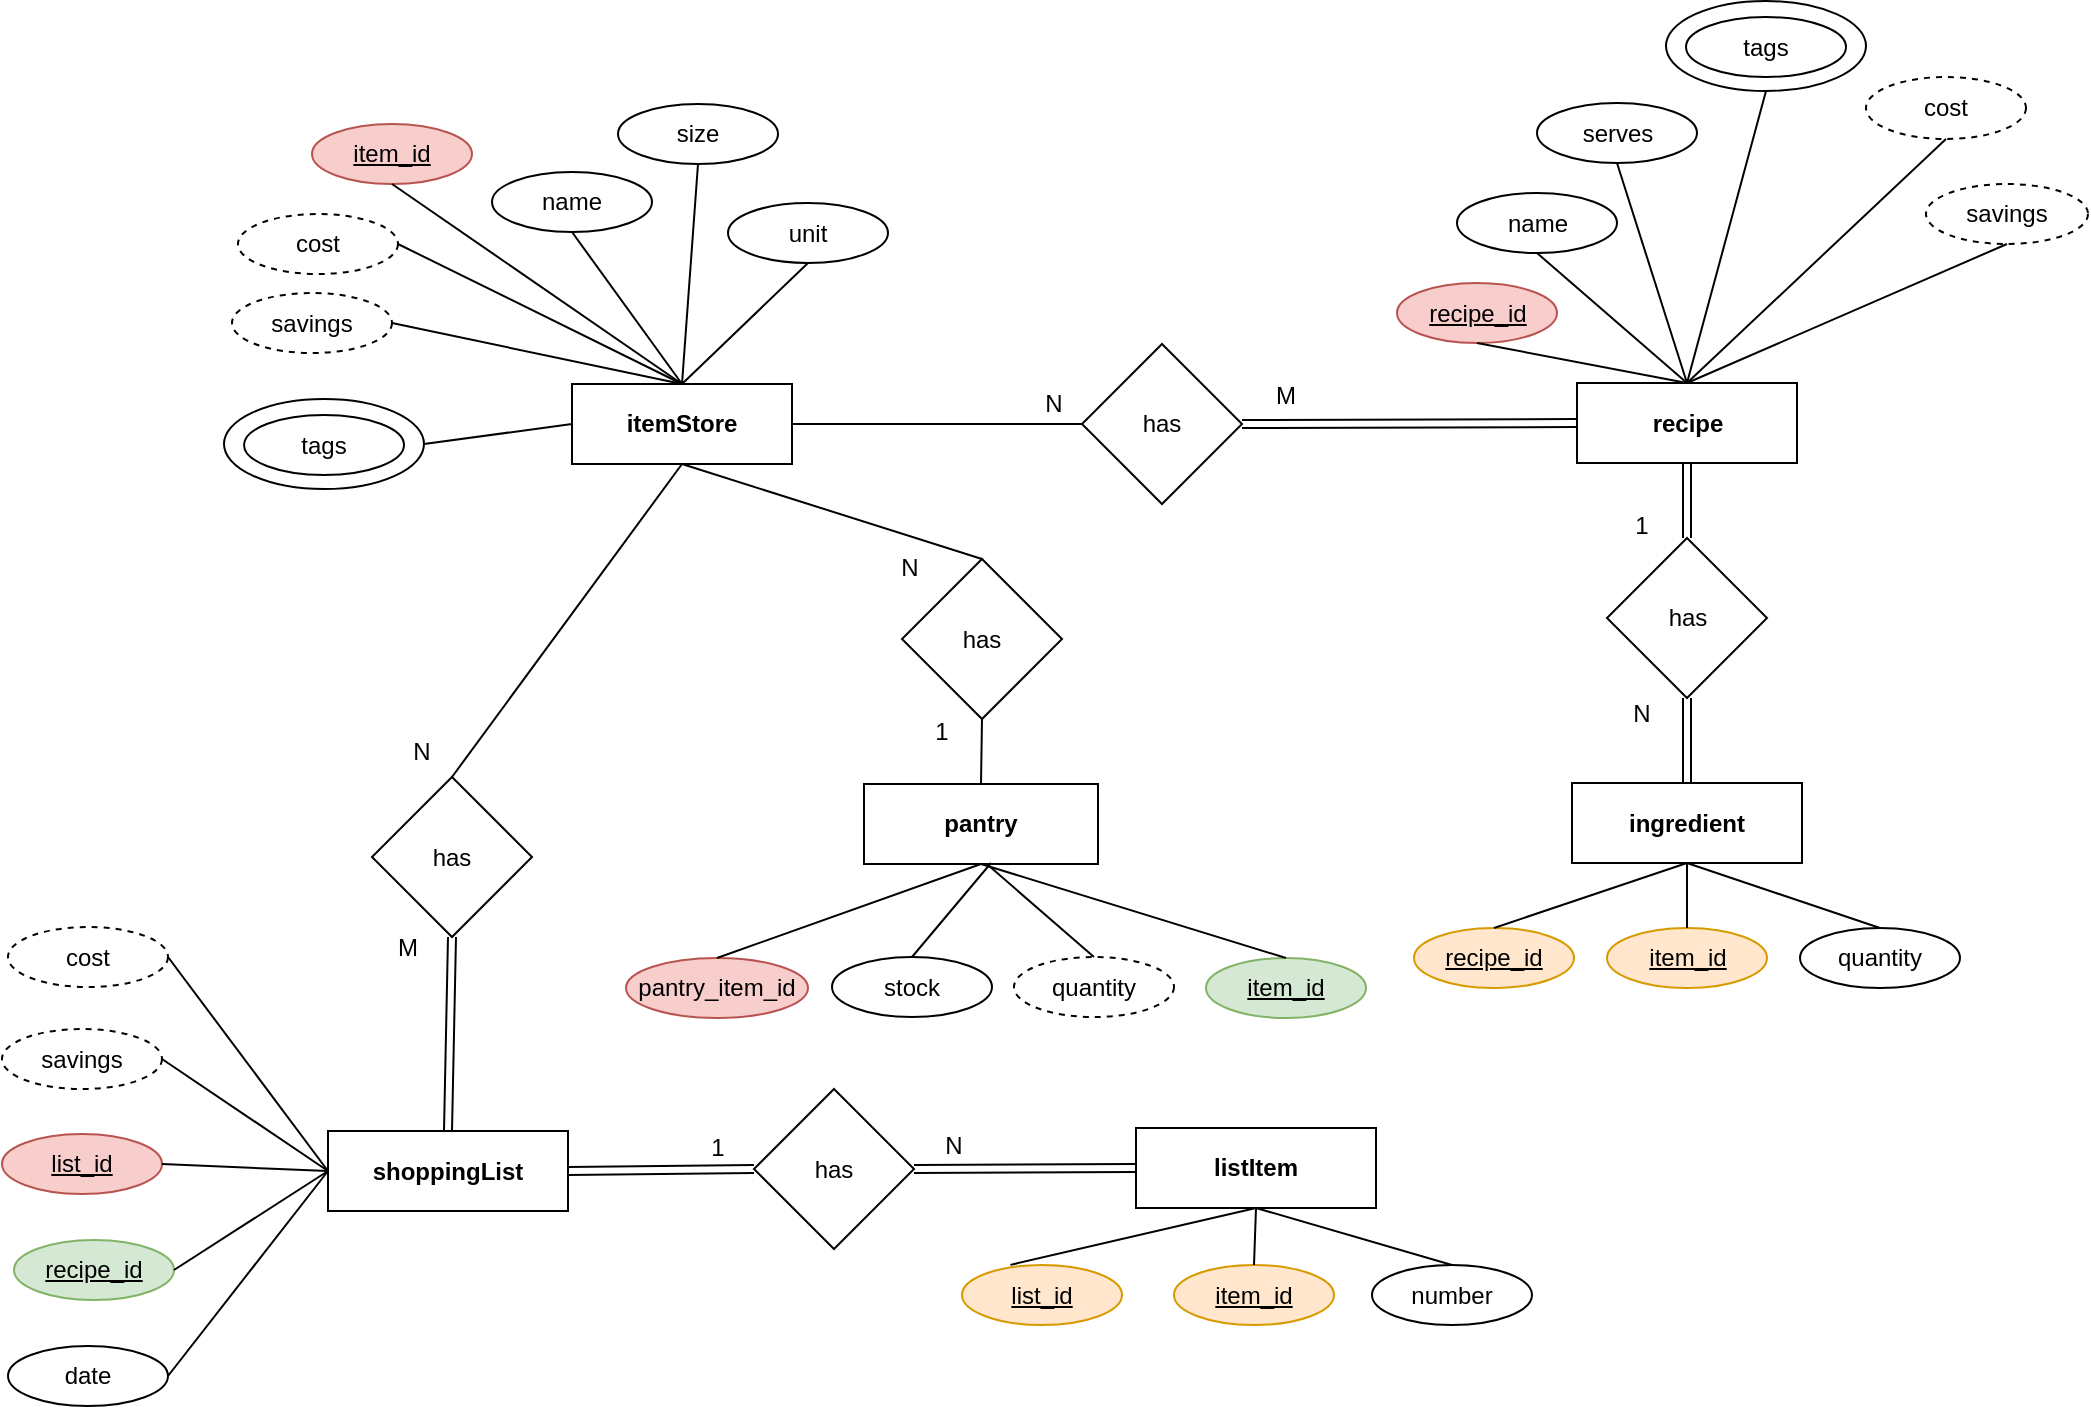<mxfile version="10.6.9" type="github"><diagram name="Page-1" id="efa7a0a1-bf9b-a30e-e6df-94a7791c09e9"><mxGraphModel dx="1311" dy="810" grid="1" gridSize="10" guides="1" tooltips="1" connect="1" arrows="1" fold="1" page="1" pageScale="1" pageWidth="1169" pageHeight="827" background="#ffffff" math="0" shadow="0"><root><mxCell id="0"/><mxCell id="1" parent="0"/><mxCell id="xUlILbrRPCkqYnxF31UA-114" value="itemStore" style="rounded=0;whiteSpace=wrap;html=1;fontStyle=1" parent="1" vertex="1"><mxGeometry x="353" y="270" width="110" height="40" as="geometry"/></mxCell><mxCell id="xUlILbrRPCkqYnxF31UA-116" value="recipe" style="rounded=0;whiteSpace=wrap;html=1;fontStyle=1" parent="1" vertex="1"><mxGeometry x="855.5" y="269.5" width="110" height="40" as="geometry"/></mxCell><mxCell id="xUlILbrRPCkqYnxF31UA-117" value="shoppingList" style="rounded=0;whiteSpace=wrap;html=1;fontStyle=1" parent="1" vertex="1"><mxGeometry x="231" y="643.5" width="120" height="40" as="geometry"/></mxCell><mxCell id="xUlILbrRPCkqYnxF31UA-118" value="pantry" style="rounded=0;whiteSpace=wrap;html=1;fontStyle=1" parent="1" vertex="1"><mxGeometry x="499" y="470" width="117" height="40" as="geometry"/></mxCell><mxCell id="xUlILbrRPCkqYnxF31UA-119" value="item_id" style="ellipse;whiteSpace=wrap;html=1;fillColor=#f8cecc;strokeColor=#b85450;fontStyle=4" parent="1" vertex="1"><mxGeometry x="223" y="140" width="80" height="30" as="geometry"/></mxCell><mxCell id="xUlILbrRPCkqYnxF31UA-120" value="name" style="ellipse;whiteSpace=wrap;html=1;" parent="1" vertex="1"><mxGeometry x="313" y="164" width="80" height="30" as="geometry"/></mxCell><mxCell id="xUlILbrRPCkqYnxF31UA-121" value="unit" style="ellipse;whiteSpace=wrap;html=1;" parent="1" vertex="1"><mxGeometry x="431" y="179.5" width="80" height="30" as="geometry"/></mxCell><mxCell id="RyKfsFZALg2lpTH0nWte-1" value="size" style="ellipse;whiteSpace=wrap;html=1;" vertex="1" parent="1"><mxGeometry x="376" y="130" width="80" height="30" as="geometry"/></mxCell><mxCell id="RyKfsFZALg2lpTH0nWte-2" value="" style="endArrow=none;html=1;entryX=0.5;entryY=1;entryDx=0;entryDy=0;exitX=0.5;exitY=0;exitDx=0;exitDy=0;" edge="1" parent="1" source="xUlILbrRPCkqYnxF31UA-114" target="xUlILbrRPCkqYnxF31UA-119"><mxGeometry width="50" height="50" relative="1" as="geometry"><mxPoint x="231" y="350" as="sourcePoint"/><mxPoint x="281" y="300" as="targetPoint"/></mxGeometry></mxCell><mxCell id="RyKfsFZALg2lpTH0nWte-3" value="" style="endArrow=none;html=1;entryX=0.5;entryY=1;entryDx=0;entryDy=0;exitX=0.5;exitY=0;exitDx=0;exitDy=0;" edge="1" parent="1" source="xUlILbrRPCkqYnxF31UA-114" target="xUlILbrRPCkqYnxF31UA-120"><mxGeometry width="50" height="50" relative="1" as="geometry"><mxPoint x="371" y="290" as="sourcePoint"/><mxPoint x="421" y="240" as="targetPoint"/></mxGeometry></mxCell><mxCell id="RyKfsFZALg2lpTH0nWte-4" value="" style="endArrow=none;html=1;entryX=0.5;entryY=1;entryDx=0;entryDy=0;exitX=0.5;exitY=0;exitDx=0;exitDy=0;" edge="1" parent="1" source="xUlILbrRPCkqYnxF31UA-114" target="RyKfsFZALg2lpTH0nWte-1"><mxGeometry width="50" height="50" relative="1" as="geometry"><mxPoint x="401" y="290" as="sourcePoint"/><mxPoint x="451" y="240" as="targetPoint"/></mxGeometry></mxCell><mxCell id="RyKfsFZALg2lpTH0nWte-5" value="" style="endArrow=none;html=1;entryX=0.5;entryY=1;entryDx=0;entryDy=0;exitX=0.5;exitY=0;exitDx=0;exitDy=0;" edge="1" parent="1" source="xUlILbrRPCkqYnxF31UA-114" target="xUlILbrRPCkqYnxF31UA-121"><mxGeometry width="50" height="50" relative="1" as="geometry"><mxPoint x="491" y="300" as="sourcePoint"/><mxPoint x="541" y="250" as="targetPoint"/></mxGeometry></mxCell><mxCell id="RyKfsFZALg2lpTH0nWte-6" value="recipe_id" style="ellipse;whiteSpace=wrap;html=1;fillColor=#f8cecc;strokeColor=#b85450;fontStyle=4" vertex="1" parent="1"><mxGeometry x="765.5" y="219.5" width="80" height="30" as="geometry"/></mxCell><mxCell id="RyKfsFZALg2lpTH0nWte-7" value="name" style="ellipse;whiteSpace=wrap;html=1;" vertex="1" parent="1"><mxGeometry x="795.5" y="174.5" width="80" height="30" as="geometry"/></mxCell><mxCell id="RyKfsFZALg2lpTH0nWte-9" value="has" style="rhombus;whiteSpace=wrap;html=1;" vertex="1" parent="1"><mxGeometry x="253" y="466.5" width="80" height="80" as="geometry"/></mxCell><mxCell id="RyKfsFZALg2lpTH0nWte-12" value="cost" style="ellipse;whiteSpace=wrap;html=1;dashed=1;" vertex="1" parent="1"><mxGeometry x="186" y="185" width="80" height="30" as="geometry"/></mxCell><mxCell id="RyKfsFZALg2lpTH0nWte-13" value="savings" style="ellipse;whiteSpace=wrap;html=1;dashed=1;" vertex="1" parent="1"><mxGeometry x="183" y="224.5" width="80" height="30" as="geometry"/></mxCell><mxCell id="RyKfsFZALg2lpTH0nWte-14" value="list_id" style="ellipse;whiteSpace=wrap;html=1;fillColor=#f8cecc;strokeColor=#b85450;fontStyle=4" vertex="1" parent="1"><mxGeometry x="68" y="645" width="80" height="30" as="geometry"/></mxCell><mxCell id="RyKfsFZALg2lpTH0nWte-15" value="" style="endArrow=none;html=1;exitX=0.5;exitY=1;exitDx=0;exitDy=0;entryX=0.5;entryY=0;entryDx=0;entryDy=0;" edge="1" parent="1" source="xUlILbrRPCkqYnxF31UA-114" target="RyKfsFZALg2lpTH0nWte-9"><mxGeometry width="50" height="50" relative="1" as="geometry"><mxPoint x="541" y="470" as="sourcePoint"/><mxPoint x="591" y="420" as="targetPoint"/></mxGeometry></mxCell><mxCell id="RyKfsFZALg2lpTH0nWte-16" value="" style="shape=link;html=1;exitX=0.5;exitY=0;exitDx=0;exitDy=0;entryX=0.5;entryY=1;entryDx=0;entryDy=0;" edge="1" parent="1" source="xUlILbrRPCkqYnxF31UA-117" target="RyKfsFZALg2lpTH0nWte-9"><mxGeometry width="50" height="50" relative="1" as="geometry"><mxPoint x="256" y="584.5" as="sourcePoint"/><mxPoint x="306" y="534.5" as="targetPoint"/></mxGeometry></mxCell><mxCell id="RyKfsFZALg2lpTH0nWte-17" value="has" style="rhombus;whiteSpace=wrap;html=1;" vertex="1" parent="1"><mxGeometry x="608" y="250" width="80" height="80" as="geometry"/></mxCell><mxCell id="RyKfsFZALg2lpTH0nWte-18" value="" style="endArrow=none;html=1;exitX=1;exitY=0.5;exitDx=0;exitDy=0;entryX=0;entryY=0.5;entryDx=0;entryDy=0;" edge="1" parent="1" source="xUlILbrRPCkqYnxF31UA-114" target="RyKfsFZALg2lpTH0nWte-17"><mxGeometry width="50" height="50" relative="1" as="geometry"><mxPoint x="471" y="360" as="sourcePoint"/><mxPoint x="521" y="310" as="targetPoint"/></mxGeometry></mxCell><mxCell id="RyKfsFZALg2lpTH0nWte-19" value="" style="shape=link;html=1;exitX=1;exitY=0.5;exitDx=0;exitDy=0;entryX=0;entryY=0.5;entryDx=0;entryDy=0;" edge="1" parent="1" source="RyKfsFZALg2lpTH0nWte-17" target="xUlILbrRPCkqYnxF31UA-116"><mxGeometry width="50" height="50" relative="1" as="geometry"><mxPoint x="755.929" y="289.5" as="sourcePoint"/><mxPoint x="825.5" y="329.5" as="targetPoint"/></mxGeometry></mxCell><mxCell id="RyKfsFZALg2lpTH0nWte-20" value="" style="endArrow=none;html=1;entryX=0;entryY=0.5;entryDx=0;entryDy=0;exitX=1;exitY=0.5;exitDx=0;exitDy=0;" edge="1" parent="1" source="RyKfsFZALg2lpTH0nWte-14" target="xUlILbrRPCkqYnxF31UA-117"><mxGeometry width="50" height="50" relative="1" as="geometry"><mxPoint x="286" y="744.5" as="sourcePoint"/><mxPoint x="336" y="694.5" as="targetPoint"/></mxGeometry></mxCell><mxCell id="RyKfsFZALg2lpTH0nWte-24" value="N" style="text;html=1;strokeColor=none;fillColor=none;align=center;verticalAlign=middle;whiteSpace=wrap;rounded=0;dashed=1;" vertex="1" parent="1"><mxGeometry x="574" y="270" width="40" height="20" as="geometry"/></mxCell><mxCell id="RyKfsFZALg2lpTH0nWte-25" value="M" style="text;html=1;strokeColor=none;fillColor=none;align=center;verticalAlign=middle;whiteSpace=wrap;rounded=0;dashed=1;" vertex="1" parent="1"><mxGeometry x="690" y="265.5" width="40" height="20" as="geometry"/></mxCell><mxCell id="RyKfsFZALg2lpTH0nWte-26" value="N" style="text;html=1;strokeColor=none;fillColor=none;align=center;verticalAlign=middle;whiteSpace=wrap;rounded=0;dashed=1;" vertex="1" parent="1"><mxGeometry x="258" y="443.5" width="40" height="20" as="geometry"/></mxCell><mxCell id="RyKfsFZALg2lpTH0nWte-27" value="M" style="text;html=1;strokeColor=none;fillColor=none;align=center;verticalAlign=middle;whiteSpace=wrap;rounded=0;dashed=1;" vertex="1" parent="1"><mxGeometry x="251" y="541.5" width="40" height="20" as="geometry"/></mxCell><mxCell id="RyKfsFZALg2lpTH0nWte-28" value="" style="endArrow=none;html=1;entryX=0.5;entryY=1;entryDx=0;entryDy=0;exitX=0.5;exitY=0;exitDx=0;exitDy=0;" edge="1" parent="1" source="xUlILbrRPCkqYnxF31UA-116" target="RyKfsFZALg2lpTH0nWte-6"><mxGeometry width="50" height="50" relative="1" as="geometry"><mxPoint x="865.5" y="269.5" as="sourcePoint"/><mxPoint x="915.5" y="219.5" as="targetPoint"/></mxGeometry></mxCell><mxCell id="RyKfsFZALg2lpTH0nWte-29" value="" style="endArrow=none;html=1;entryX=0.5;entryY=1;entryDx=0;entryDy=0;exitX=0.5;exitY=0;exitDx=0;exitDy=0;" edge="1" parent="1" source="xUlILbrRPCkqYnxF31UA-116" target="RyKfsFZALg2lpTH0nWte-7"><mxGeometry width="50" height="50" relative="1" as="geometry"><mxPoint x="895.5" y="289.5" as="sourcePoint"/><mxPoint x="945.5" y="239.5" as="targetPoint"/></mxGeometry></mxCell><mxCell id="RyKfsFZALg2lpTH0nWte-31" value="serves" style="ellipse;whiteSpace=wrap;html=1;" vertex="1" parent="1"><mxGeometry x="835.5" y="129.5" width="80" height="30" as="geometry"/></mxCell><mxCell id="RyKfsFZALg2lpTH0nWte-32" value="" style="endArrow=none;html=1;entryX=0.5;entryY=1;entryDx=0;entryDy=0;exitX=0.5;exitY=0;exitDx=0;exitDy=0;" edge="1" parent="1" source="xUlILbrRPCkqYnxF31UA-116" target="RyKfsFZALg2lpTH0nWte-31"><mxGeometry width="50" height="50" relative="1" as="geometry"><mxPoint x="955.5" y="409.5" as="sourcePoint"/><mxPoint x="1005.5" y="359.5" as="targetPoint"/></mxGeometry></mxCell><mxCell id="RyKfsFZALg2lpTH0nWte-33" value="cost" style="ellipse;whiteSpace=wrap;html=1;dashed=1;" vertex="1" parent="1"><mxGeometry x="1000" y="116.5" width="80" height="31" as="geometry"/></mxCell><mxCell id="RyKfsFZALg2lpTH0nWte-34" value="savings" style="ellipse;whiteSpace=wrap;html=1;dashed=1;" vertex="1" parent="1"><mxGeometry x="1030" y="170" width="81" height="30" as="geometry"/></mxCell><mxCell id="RyKfsFZALg2lpTH0nWte-35" value="" style="endArrow=none;html=1;exitX=0.5;exitY=1;exitDx=0;exitDy=0;" edge="1" parent="1" source="RyKfsFZALg2lpTH0nWte-33"><mxGeometry width="50" height="50" relative="1" as="geometry"><mxPoint x="835.5" y="399.5" as="sourcePoint"/><mxPoint x="910.5" y="269.5" as="targetPoint"/></mxGeometry></mxCell><mxCell id="RyKfsFZALg2lpTH0nWte-36" value="" style="endArrow=none;html=1;exitX=0.5;exitY=1;exitDx=0;exitDy=0;" edge="1" parent="1" source="RyKfsFZALg2lpTH0nWte-34"><mxGeometry width="50" height="50" relative="1" as="geometry"><mxPoint x="905.5" y="389.5" as="sourcePoint"/><mxPoint x="910.5" y="269.5" as="targetPoint"/></mxGeometry></mxCell><mxCell id="RyKfsFZALg2lpTH0nWte-42" value="date" style="ellipse;whiteSpace=wrap;html=1;" vertex="1" parent="1"><mxGeometry x="71" y="751" width="80" height="30" as="geometry"/></mxCell><mxCell id="RyKfsFZALg2lpTH0nWte-43" value="" style="endArrow=none;html=1;exitX=0;exitY=0.5;exitDx=0;exitDy=0;entryX=1;entryY=0.5;entryDx=0;entryDy=0;" edge="1" parent="1" source="xUlILbrRPCkqYnxF31UA-117" target="RyKfsFZALg2lpTH0nWte-42"><mxGeometry width="50" height="50" relative="1" as="geometry"><mxPoint x="376" y="684.5" as="sourcePoint"/><mxPoint x="426" y="634.5" as="targetPoint"/></mxGeometry></mxCell><mxCell id="RyKfsFZALg2lpTH0nWte-44" value="item_id" style="ellipse;whiteSpace=wrap;html=1;fillColor=#d5e8d4;strokeColor=#82b366;fontStyle=4" vertex="1" parent="1"><mxGeometry x="670" y="557" width="80" height="30" as="geometry"/></mxCell><mxCell id="RyKfsFZALg2lpTH0nWte-51" value="" style="endArrow=none;html=1;entryX=0.5;entryY=0;entryDx=0;entryDy=0;exitX=1;exitY=0.5;exitDx=0;exitDy=0;" edge="1" parent="1" source="RyKfsFZALg2lpTH0nWte-12" target="xUlILbrRPCkqYnxF31UA-114"><mxGeometry width="50" height="50" relative="1" as="geometry"><mxPoint x="261" y="400" as="sourcePoint"/><mxPoint x="311" y="350" as="targetPoint"/></mxGeometry></mxCell><mxCell id="RyKfsFZALg2lpTH0nWte-52" value="" style="endArrow=none;html=1;entryX=0.5;entryY=0;entryDx=0;entryDy=0;exitX=1;exitY=0.5;exitDx=0;exitDy=0;" edge="1" parent="1" source="RyKfsFZALg2lpTH0nWte-13" target="xUlILbrRPCkqYnxF31UA-114"><mxGeometry width="50" height="50" relative="1" as="geometry"><mxPoint x="271" y="300" as="sourcePoint"/><mxPoint x="321" y="250" as="targetPoint"/></mxGeometry></mxCell><mxCell id="RyKfsFZALg2lpTH0nWte-54" value="cost" style="ellipse;whiteSpace=wrap;html=1;dashed=1;" vertex="1" parent="1"><mxGeometry x="71" y="541.5" width="80" height="30" as="geometry"/></mxCell><mxCell id="RyKfsFZALg2lpTH0nWte-55" value="savings" style="ellipse;whiteSpace=wrap;html=1;dashed=1;" vertex="1" parent="1"><mxGeometry x="68" y="592.5" width="80" height="30" as="geometry"/></mxCell><mxCell id="RyKfsFZALg2lpTH0nWte-59" value="" style="ellipse;whiteSpace=wrap;html=1;" vertex="1" parent="1"><mxGeometry x="179" y="277.5" width="100" height="45" as="geometry"/></mxCell><mxCell id="RyKfsFZALg2lpTH0nWte-60" value="tags" style="ellipse;whiteSpace=wrap;html=1;fontStyle=0" vertex="1" parent="1"><mxGeometry x="189" y="285.5" width="80" height="30" as="geometry"/></mxCell><mxCell id="RyKfsFZALg2lpTH0nWte-61" value="" style="ellipse;whiteSpace=wrap;html=1;" vertex="1" parent="1"><mxGeometry x="900" y="78.5" width="100" height="45" as="geometry"/></mxCell><mxCell id="RyKfsFZALg2lpTH0nWte-62" value="tags" style="ellipse;whiteSpace=wrap;html=1;fontStyle=0" vertex="1" parent="1"><mxGeometry x="910" y="86.5" width="80" height="30" as="geometry"/></mxCell><mxCell id="RyKfsFZALg2lpTH0nWte-63" value="" style="endArrow=none;html=1;entryX=0;entryY=0.5;entryDx=0;entryDy=0;exitX=1;exitY=0.5;exitDx=0;exitDy=0;" edge="1" parent="1" source="RyKfsFZALg2lpTH0nWte-59" target="xUlILbrRPCkqYnxF31UA-114"><mxGeometry width="50" height="50" relative="1" as="geometry"><mxPoint x="291" y="360" as="sourcePoint"/><mxPoint x="341" y="310" as="targetPoint"/></mxGeometry></mxCell><mxCell id="RyKfsFZALg2lpTH0nWte-64" value="" style="endArrow=none;html=1;entryX=0.5;entryY=1;entryDx=0;entryDy=0;" edge="1" parent="1" target="RyKfsFZALg2lpTH0nWte-61"><mxGeometry width="50" height="50" relative="1" as="geometry"><mxPoint x="910.5" y="269.5" as="sourcePoint"/><mxPoint x="995.5" y="329.5" as="targetPoint"/></mxGeometry></mxCell><mxCell id="RyKfsFZALg2lpTH0nWte-65" value="recipe_id" style="ellipse;whiteSpace=wrap;html=1;fillColor=#d5e8d4;strokeColor=#82b366;fontStyle=4" vertex="1" parent="1"><mxGeometry x="74" y="698" width="80" height="30" as="geometry"/></mxCell><mxCell id="RyKfsFZALg2lpTH0nWte-66" value="" style="endArrow=none;html=1;entryX=0;entryY=0.5;entryDx=0;entryDy=0;exitX=1;exitY=0.5;exitDx=0;exitDy=0;" edge="1" parent="1" source="RyKfsFZALg2lpTH0nWte-65" target="xUlILbrRPCkqYnxF31UA-117"><mxGeometry width="50" height="50" relative="1" as="geometry"><mxPoint x="286" y="724.5" as="sourcePoint"/><mxPoint x="336" y="674.5" as="targetPoint"/></mxGeometry></mxCell><mxCell id="RyKfsFZALg2lpTH0nWte-73" value="stock" style="ellipse;whiteSpace=wrap;html=1;" vertex="1" parent="1"><mxGeometry x="483" y="556.5" width="80" height="30" as="geometry"/></mxCell><mxCell id="RyKfsFZALg2lpTH0nWte-74" value="" style="endArrow=none;html=1;entryX=0.5;entryY=1;entryDx=0;entryDy=0;exitX=0.5;exitY=0;exitDx=0;exitDy=0;" edge="1" parent="1" source="RyKfsFZALg2lpTH0nWte-44" target="xUlILbrRPCkqYnxF31UA-118"><mxGeometry width="50" height="50" relative="1" as="geometry"><mxPoint x="392.5" y="519.5" as="sourcePoint"/><mxPoint x="442.5" y="469.5" as="targetPoint"/></mxGeometry></mxCell><mxCell id="RyKfsFZALg2lpTH0nWte-75" value="" style="endArrow=none;html=1;exitX=0.5;exitY=0;exitDx=0;exitDy=0;" edge="1" parent="1" source="RyKfsFZALg2lpTH0nWte-73"><mxGeometry width="50" height="50" relative="1" as="geometry"><mxPoint x="512.5" y="559.5" as="sourcePoint"/><mxPoint x="562.5" y="509.5" as="targetPoint"/></mxGeometry></mxCell><mxCell id="RyKfsFZALg2lpTH0nWte-76" value="" style="endArrow=none;html=1;exitX=1;exitY=0.5;exitDx=0;exitDy=0;entryX=0;entryY=0.5;entryDx=0;entryDy=0;" edge="1" parent="1" source="RyKfsFZALg2lpTH0nWte-54" target="xUlILbrRPCkqYnxF31UA-117"><mxGeometry width="50" height="50" relative="1" as="geometry"><mxPoint x="176" y="634.5" as="sourcePoint"/><mxPoint x="226" y="584.5" as="targetPoint"/></mxGeometry></mxCell><mxCell id="RyKfsFZALg2lpTH0nWte-77" value="" style="endArrow=none;html=1;entryX=0;entryY=0.5;entryDx=0;entryDy=0;exitX=1;exitY=0.5;exitDx=0;exitDy=0;" edge="1" parent="1" source="RyKfsFZALg2lpTH0nWte-55" target="xUlILbrRPCkqYnxF31UA-117"><mxGeometry width="50" height="50" relative="1" as="geometry"><mxPoint x="136" y="684.5" as="sourcePoint"/><mxPoint x="186" y="634.5" as="targetPoint"/></mxGeometry></mxCell><mxCell id="RyKfsFZALg2lpTH0nWte-82" value="ingredient" style="rounded=0;whiteSpace=wrap;html=1;fontStyle=1" vertex="1" parent="1"><mxGeometry x="853" y="469.5" width="115" height="40" as="geometry"/></mxCell><mxCell id="RyKfsFZALg2lpTH0nWte-83" value="recipe_id" style="ellipse;whiteSpace=wrap;html=1;fillColor=#ffe6cc;strokeColor=#d79b00;fontStyle=4" vertex="1" parent="1"><mxGeometry x="774" y="542" width="80" height="30" as="geometry"/></mxCell><mxCell id="RyKfsFZALg2lpTH0nWte-84" value="item_id" style="ellipse;whiteSpace=wrap;html=1;fillColor=#ffe6cc;strokeColor=#d79b00;fontStyle=4" vertex="1" parent="1"><mxGeometry x="870.5" y="542" width="80" height="30" as="geometry"/></mxCell><mxCell id="RyKfsFZALg2lpTH0nWte-85" value="quantity" style="ellipse;whiteSpace=wrap;html=1;" vertex="1" parent="1"><mxGeometry x="967" y="542" width="80" height="30" as="geometry"/></mxCell><mxCell id="RyKfsFZALg2lpTH0nWte-87" value="" style="endArrow=none;html=1;entryX=0.5;entryY=1;entryDx=0;entryDy=0;exitX=0.5;exitY=0;exitDx=0;exitDy=0;" edge="1" parent="1" source="RyKfsFZALg2lpTH0nWte-83" target="RyKfsFZALg2lpTH0nWte-82"><mxGeometry width="50" height="50" relative="1" as="geometry"><mxPoint x="780.5" y="539.5" as="sourcePoint"/><mxPoint x="830.5" y="489.5" as="targetPoint"/></mxGeometry></mxCell><mxCell id="RyKfsFZALg2lpTH0nWte-88" value="" style="endArrow=none;html=1;exitX=0.5;exitY=1;exitDx=0;exitDy=0;entryX=0.5;entryY=0;entryDx=0;entryDy=0;" edge="1" parent="1" source="RyKfsFZALg2lpTH0nWte-82" target="RyKfsFZALg2lpTH0nWte-84"><mxGeometry width="50" height="50" relative="1" as="geometry"><mxPoint x="1030.5" y="559.5" as="sourcePoint"/><mxPoint x="1080.5" y="509.5" as="targetPoint"/></mxGeometry></mxCell><mxCell id="RyKfsFZALg2lpTH0nWte-89" value="" style="endArrow=none;html=1;exitX=0.5;exitY=1;exitDx=0;exitDy=0;entryX=0.5;entryY=0;entryDx=0;entryDy=0;" edge="1" parent="1" source="RyKfsFZALg2lpTH0nWte-82" target="RyKfsFZALg2lpTH0nWte-85"><mxGeometry width="50" height="50" relative="1" as="geometry"><mxPoint x="1000.5" y="489.5" as="sourcePoint"/><mxPoint x="1050.5" y="439.5" as="targetPoint"/></mxGeometry></mxCell><mxCell id="RyKfsFZALg2lpTH0nWte-90" value="quantity" style="ellipse;whiteSpace=wrap;html=1;dashed=1;" vertex="1" parent="1"><mxGeometry x="574" y="556.5" width="80" height="30" as="geometry"/></mxCell><mxCell id="RyKfsFZALg2lpTH0nWte-91" value="" style="endArrow=none;html=1;entryX=0.5;entryY=0;entryDx=0;entryDy=0;" edge="1" parent="1" target="RyKfsFZALg2lpTH0nWte-90"><mxGeometry width="50" height="50" relative="1" as="geometry"><mxPoint x="561" y="510.5" as="sourcePoint"/><mxPoint x="701" y="487.5" as="targetPoint"/></mxGeometry></mxCell><mxCell id="RyKfsFZALg2lpTH0nWte-92" value="has" style="rhombus;whiteSpace=wrap;html=1;" vertex="1" parent="1"><mxGeometry x="870.5" y="347" width="80" height="80" as="geometry"/></mxCell><mxCell id="RyKfsFZALg2lpTH0nWte-94" value="" style="shape=link;html=1;entryX=0.5;entryY=1;entryDx=0;entryDy=0;exitX=0.5;exitY=0;exitDx=0;exitDy=0;" edge="1" parent="1" source="RyKfsFZALg2lpTH0nWte-92" target="xUlILbrRPCkqYnxF31UA-116"><mxGeometry width="50" height="50" relative="1" as="geometry"><mxPoint x="841" y="400" as="sourcePoint"/><mxPoint x="891" y="350" as="targetPoint"/></mxGeometry></mxCell><mxCell id="RyKfsFZALg2lpTH0nWte-97" value="" style="shape=link;html=1;exitX=0.5;exitY=0;exitDx=0;exitDy=0;entryX=0.5;entryY=1;entryDx=0;entryDy=0;" edge="1" parent="1" source="RyKfsFZALg2lpTH0nWte-82" target="RyKfsFZALg2lpTH0nWte-92"><mxGeometry width="50" height="50" relative="1" as="geometry"><mxPoint x="879.5" y="465" as="sourcePoint"/><mxPoint x="929.5" y="415" as="targetPoint"/></mxGeometry></mxCell><mxCell id="RyKfsFZALg2lpTH0nWte-98" value="has" style="rhombus;whiteSpace=wrap;html=1;" vertex="1" parent="1"><mxGeometry x="518" y="357.5" width="80" height="80" as="geometry"/></mxCell><mxCell id="RyKfsFZALg2lpTH0nWte-101" value="" style="endArrow=none;html=1;entryX=0.5;entryY=1;entryDx=0;entryDy=0;exitX=0.5;exitY=0;exitDx=0;exitDy=0;" edge="1" parent="1" source="RyKfsFZALg2lpTH0nWte-98" target="xUlILbrRPCkqYnxF31UA-114"><mxGeometry width="50" height="50" relative="1" as="geometry"><mxPoint x="491" y="440" as="sourcePoint"/><mxPoint x="541" y="390" as="targetPoint"/></mxGeometry></mxCell><mxCell id="RyKfsFZALg2lpTH0nWte-102" value="" style="endArrow=none;html=1;entryX=0.5;entryY=1;entryDx=0;entryDy=0;exitX=0.5;exitY=0;exitDx=0;exitDy=0;" edge="1" parent="1" source="xUlILbrRPCkqYnxF31UA-118" target="RyKfsFZALg2lpTH0nWte-98"><mxGeometry width="50" height="50" relative="1" as="geometry"><mxPoint x="462" y="546.5" as="sourcePoint"/><mxPoint x="512" y="496.5" as="targetPoint"/></mxGeometry></mxCell><mxCell id="RyKfsFZALg2lpTH0nWte-103" value="N" style="text;html=1;strokeColor=none;fillColor=none;align=center;verticalAlign=middle;whiteSpace=wrap;rounded=0;dashed=1;" vertex="1" parent="1"><mxGeometry x="868" y="425" width="40" height="20" as="geometry"/></mxCell><mxCell id="RyKfsFZALg2lpTH0nWte-104" value="1" style="text;html=1;strokeColor=none;fillColor=none;align=center;verticalAlign=middle;whiteSpace=wrap;rounded=0;dashed=1;" vertex="1" parent="1"><mxGeometry x="868" y="331" width="40" height="20" as="geometry"/></mxCell><mxCell id="RyKfsFZALg2lpTH0nWte-105" value="N" style="text;html=1;strokeColor=none;fillColor=none;align=center;verticalAlign=middle;whiteSpace=wrap;rounded=0;dashed=1;" vertex="1" parent="1"><mxGeometry x="502" y="351.5" width="40" height="20" as="geometry"/></mxCell><mxCell id="RyKfsFZALg2lpTH0nWte-106" value="1" style="text;html=1;strokeColor=none;fillColor=none;align=center;verticalAlign=middle;whiteSpace=wrap;rounded=0;dashed=1;" vertex="1" parent="1"><mxGeometry x="518" y="433.5" width="40" height="20" as="geometry"/></mxCell><mxCell id="RyKfsFZALg2lpTH0nWte-108" value="listItem" style="rounded=0;whiteSpace=wrap;html=1;fontStyle=1" vertex="1" parent="1"><mxGeometry x="635" y="642" width="120" height="40" as="geometry"/></mxCell><mxCell id="RyKfsFZALg2lpTH0nWte-112" value="list_id" style="ellipse;whiteSpace=wrap;html=1;fillColor=#ffe6cc;strokeColor=#d79b00;fontStyle=4" vertex="1" parent="1"><mxGeometry x="548" y="710.5" width="80" height="30" as="geometry"/></mxCell><mxCell id="RyKfsFZALg2lpTH0nWte-113" value="item_id" style="ellipse;whiteSpace=wrap;html=1;fillColor=#ffe6cc;strokeColor=#d79b00;fontStyle=4" vertex="1" parent="1"><mxGeometry x="654" y="710.5" width="80" height="30" as="geometry"/></mxCell><mxCell id="RyKfsFZALg2lpTH0nWte-114" value="number" style="ellipse;whiteSpace=wrap;html=1;" vertex="1" parent="1"><mxGeometry x="753" y="710.5" width="80" height="30" as="geometry"/></mxCell><mxCell id="RyKfsFZALg2lpTH0nWte-115" value="" style="endArrow=none;html=1;entryX=0.5;entryY=1;entryDx=0;entryDy=0;exitX=0.5;exitY=1;exitDx=0;exitDy=0;" edge="1" parent="1" source="RyKfsFZALg2lpTH0nWte-108"><mxGeometry width="50" height="50" relative="1" as="geometry"><mxPoint x="447.5" y="739" as="sourcePoint"/><mxPoint x="572.214" y="710.429" as="targetPoint"/></mxGeometry></mxCell><mxCell id="RyKfsFZALg2lpTH0nWte-116" value="" style="endArrow=none;html=1;exitX=0.5;exitY=0;exitDx=0;exitDy=0;entryX=0.5;entryY=1;entryDx=0;entryDy=0;" edge="1" parent="1" source="RyKfsFZALg2lpTH0nWte-113" target="RyKfsFZALg2lpTH0nWte-108"><mxGeometry width="50" height="50" relative="1" as="geometry"><mxPoint x="851" y="680.5" as="sourcePoint"/><mxPoint x="705.714" y="681.929" as="targetPoint"/></mxGeometry></mxCell><mxCell id="RyKfsFZALg2lpTH0nWte-117" value="" style="endArrow=none;html=1;exitX=0.5;exitY=0;exitDx=0;exitDy=0;entryX=0.5;entryY=1;entryDx=0;entryDy=0;" edge="1" parent="1" source="RyKfsFZALg2lpTH0nWte-114" target="RyKfsFZALg2lpTH0nWte-108"><mxGeometry width="50" height="50" relative="1" as="geometry"><mxPoint x="841" y="720.5" as="sourcePoint"/><mxPoint x="830" y="650.5" as="targetPoint"/></mxGeometry></mxCell><mxCell id="RyKfsFZALg2lpTH0nWte-118" value="has" style="rhombus;whiteSpace=wrap;html=1;" vertex="1" parent="1"><mxGeometry x="444" y="622.5" width="80" height="80" as="geometry"/></mxCell><mxCell id="RyKfsFZALg2lpTH0nWte-123" value="" style="shape=link;html=1;entryX=0;entryY=0.5;entryDx=0;entryDy=0;exitX=1;exitY=0.5;exitDx=0;exitDy=0;" edge="1" parent="1" source="xUlILbrRPCkqYnxF31UA-117" target="RyKfsFZALg2lpTH0nWte-118"><mxGeometry width="50" height="50" relative="1" as="geometry"><mxPoint x="363" y="750" as="sourcePoint"/><mxPoint x="413" y="700" as="targetPoint"/></mxGeometry></mxCell><mxCell id="RyKfsFZALg2lpTH0nWte-124" value="" style="shape=link;html=1;exitX=1;exitY=0.5;exitDx=0;exitDy=0;entryX=0;entryY=0.5;entryDx=0;entryDy=0;" edge="1" parent="1" source="RyKfsFZALg2lpTH0nWte-118" target="RyKfsFZALg2lpTH0nWte-108"><mxGeometry width="50" height="50" relative="1" as="geometry"><mxPoint x="553" y="650" as="sourcePoint"/><mxPoint x="603" y="600" as="targetPoint"/></mxGeometry></mxCell><mxCell id="RyKfsFZALg2lpTH0nWte-125" value="1" style="text;html=1;strokeColor=none;fillColor=none;align=center;verticalAlign=middle;whiteSpace=wrap;rounded=0;dashed=1;" vertex="1" parent="1"><mxGeometry x="406" y="642" width="40" height="20" as="geometry"/></mxCell><mxCell id="RyKfsFZALg2lpTH0nWte-126" value="N" style="text;html=1;strokeColor=none;fillColor=none;align=center;verticalAlign=middle;whiteSpace=wrap;rounded=0;dashed=1;" vertex="1" parent="1"><mxGeometry x="524" y="641" width="40" height="20" as="geometry"/></mxCell><mxCell id="RyKfsFZALg2lpTH0nWte-127" value="pantry_item_id" style="ellipse;whiteSpace=wrap;html=1;fillColor=#f8cecc;strokeColor=#b85450;" vertex="1" parent="1"><mxGeometry x="380" y="557" width="91" height="30" as="geometry"/></mxCell><mxCell id="RyKfsFZALg2lpTH0nWte-130" value="" style="endArrow=none;html=1;exitX=0.5;exitY=0;exitDx=0;exitDy=0;entryX=0.5;entryY=1;entryDx=0;entryDy=0;" edge="1" parent="1" source="RyKfsFZALg2lpTH0nWte-127" target="xUlILbrRPCkqYnxF31UA-118"><mxGeometry width="50" height="50" relative="1" as="geometry"><mxPoint x="410" y="520" as="sourcePoint"/><mxPoint x="460" y="470" as="targetPoint"/></mxGeometry></mxCell></root></mxGraphModel></diagram></mxfile>